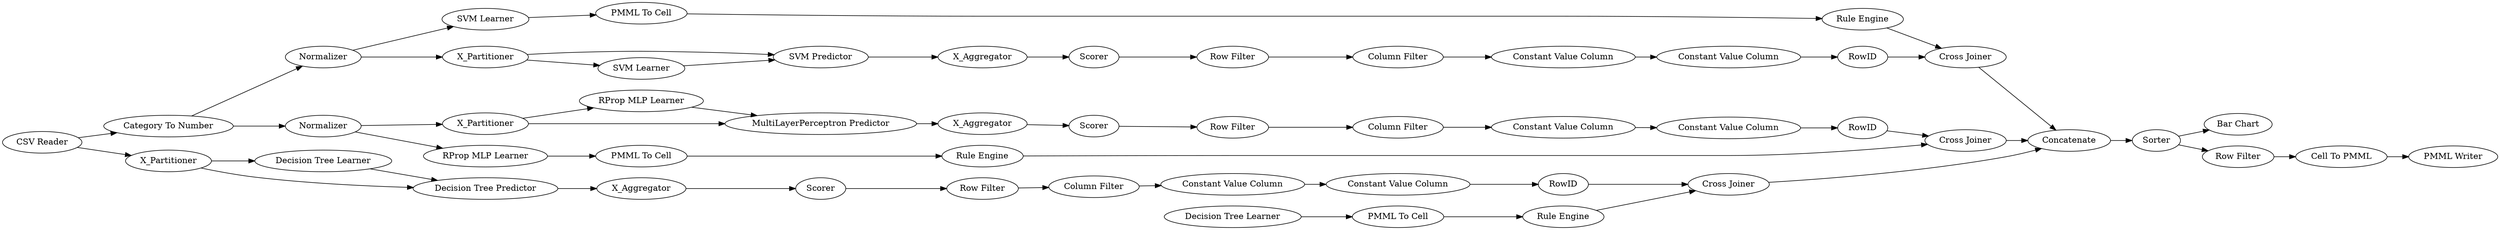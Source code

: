 digraph {
	"-3352673862536172565_32" [label="MultiLayerPerceptron Predictor"]
	"8295678403548144494_59" [label="Bar Chart"]
	"-8889692560916369120_31" [label="SVM Learner"]
	"3370302661886975800_293" [label=RowID]
	"-8889692560916369120_32" [label="SVM Predictor"]
	"6311851454582927425_22" [label="PMML To Cell"]
	"6311851454582927425_35" [label="RProp MLP Learner"]
	"-3352673862536172565_7" [label=X_Aggregator]
	"-1299295694210241821_35" [label="Rule Engine"]
	"6483934348920061606_28" [label="PMML To Cell"]
	"-8889692560916369120_7" [label=X_Aggregator]
	"-1299295694210241821_34" [label="PMML To Cell"]
	"5384987820321238267_292" [label="Constant Value Column"]
	"3370302661886975800_9" [label="Row Filter"]
	"-8889692560916369120_41" [label=Scorer]
	"-8889692560916369120_39" [label="Cross Joiner"]
	"-8860390576640381094_38" [label="Cross Joiner"]
	"-5250709173084299896_290" [label="Constant Value Column"]
	"8295678403548144494_62" [label="CSV Reader"]
	"6483934348920061606_33" [label="Decision Tree Learner"]
	"3370302661886975800_294" [label="Column Filter"]
	"-3352673862536172565_2" [label=X_Partitioner]
	"-5250709173084299896_293" [label=RowID]
	"-1299295694210241821_33" [label="SVM Learner"]
	"5384987820321238267_290" [label="Constant Value Column"]
	"5384987820321238267_294" [label="Column Filter"]
	"-5250709173084299896_294" [label="Column Filter"]
	"-8860390576640381094_2" [label=X_Partitioner]
	"8295678403548144494_52" [label=Sorter]
	"3370302661886975800_290" [label="Constant Value Column"]
	"8295678403548144494_54" [label="Cell To PMML"]
	"8295678403548144494_60" [label=Concatenate]
	"8295678403548144494_63" [label="PMML Writer"]
	"-8860390576640381094_31" [label="Decision Tree Learner"]
	"-3352673862536172565_31" [label="RProp MLP Learner"]
	"-3352673862536172565_38" [label="Cross Joiner"]
	"-3352673862536172565_40" [label=Scorer]
	"5384987820321238267_9" [label="Row Filter"]
	"-8889692560916369120_2" [label=X_Partitioner]
	"8295678403548144494_53" [label="Row Filter"]
	"-5250709173084299896_292" [label="Constant Value Column"]
	"-5250709173084299896_9" [label="Row Filter"]
	"8295678403548144494_58" [label="Category To Number"]
	"6483934348920061606_34" [label="Rule Engine"]
	"-8860390576640381094_39" [label=Scorer]
	"5384987820321238267_293" [label=RowID]
	"-8860390576640381094_32" [label="Decision Tree Predictor"]
	"3370302661886975800_292" [label="Constant Value Column"]
	"-8860390576640381094_7" [label=X_Aggregator]
	"6311851454582927425_34" [label="Rule Engine"]
	"-3352673862536172565_39" [label=Normalizer]
	"-8889692560916369120_40" [label=Normalizer]
	"-3352673862536172565_38" -> "8295678403548144494_60"
	"-8860390576640381094_2" -> "-8860390576640381094_31"
	"6311851454582927425_34" -> "-3352673862536172565_38"
	"3370302661886975800_290" -> "3370302661886975800_292"
	"-3352673862536172565_7" -> "-3352673862536172565_40"
	"-8889692560916369120_41" -> "5384987820321238267_9"
	"5384987820321238267_294" -> "5384987820321238267_290"
	"-8889692560916369120_2" -> "-8889692560916369120_31"
	"-8889692560916369120_32" -> "-8889692560916369120_7"
	"-3352673862536172565_31" -> "-3352673862536172565_32"
	"6311851454582927425_35" -> "6311851454582927425_22"
	"-8889692560916369120_39" -> "8295678403548144494_60"
	"6311851454582927425_22" -> "6311851454582927425_34"
	"3370302661886975800_292" -> "3370302661886975800_293"
	"8295678403548144494_58" -> "-3352673862536172565_39"
	"-5250709173084299896_294" -> "-5250709173084299896_290"
	"-3352673862536172565_2" -> "-3352673862536172565_32"
	"-1299295694210241821_35" -> "-8889692560916369120_39"
	"5384987820321238267_292" -> "5384987820321238267_293"
	"5384987820321238267_290" -> "5384987820321238267_292"
	"3370302661886975800_9" -> "3370302661886975800_294"
	"-8860390576640381094_31" -> "-8860390576640381094_32"
	"-3352673862536172565_39" -> "6311851454582927425_35"
	"-8860390576640381094_32" -> "-8860390576640381094_7"
	"8295678403548144494_62" -> "-8860390576640381094_2"
	"-3352673862536172565_32" -> "-3352673862536172565_7"
	"-8860390576640381094_39" -> "-5250709173084299896_9"
	"6483934348920061606_28" -> "6483934348920061606_34"
	"-1299295694210241821_34" -> "-1299295694210241821_35"
	"8295678403548144494_52" -> "8295678403548144494_59"
	"-8889692560916369120_2" -> "-8889692560916369120_32"
	"-8889692560916369120_7" -> "-8889692560916369120_41"
	"8295678403548144494_52" -> "8295678403548144494_53"
	"6483934348920061606_34" -> "-8860390576640381094_38"
	"3370302661886975800_293" -> "-3352673862536172565_38"
	"-1299295694210241821_33" -> "-1299295694210241821_34"
	"-5250709173084299896_9" -> "-5250709173084299896_294"
	"-5250709173084299896_293" -> "-8860390576640381094_38"
	"-8889692560916369120_31" -> "-8889692560916369120_32"
	"8295678403548144494_58" -> "-8889692560916369120_40"
	"-8889692560916369120_40" -> "-1299295694210241821_33"
	"8295678403548144494_54" -> "8295678403548144494_63"
	"6483934348920061606_33" -> "6483934348920061606_28"
	"-8889692560916369120_40" -> "-8889692560916369120_2"
	"-5250709173084299896_292" -> "-5250709173084299896_293"
	"5384987820321238267_9" -> "5384987820321238267_294"
	"-3352673862536172565_39" -> "-3352673862536172565_2"
	"-8860390576640381094_2" -> "-8860390576640381094_32"
	"8295678403548144494_53" -> "8295678403548144494_54"
	"-5250709173084299896_290" -> "-5250709173084299896_292"
	"-8860390576640381094_7" -> "-8860390576640381094_39"
	"5384987820321238267_293" -> "-8889692560916369120_39"
	"-3352673862536172565_2" -> "-3352673862536172565_31"
	"-8860390576640381094_38" -> "8295678403548144494_60"
	"3370302661886975800_294" -> "3370302661886975800_290"
	"-3352673862536172565_40" -> "3370302661886975800_9"
	"8295678403548144494_60" -> "8295678403548144494_52"
	"8295678403548144494_62" -> "8295678403548144494_58"
	rankdir=LR
}
